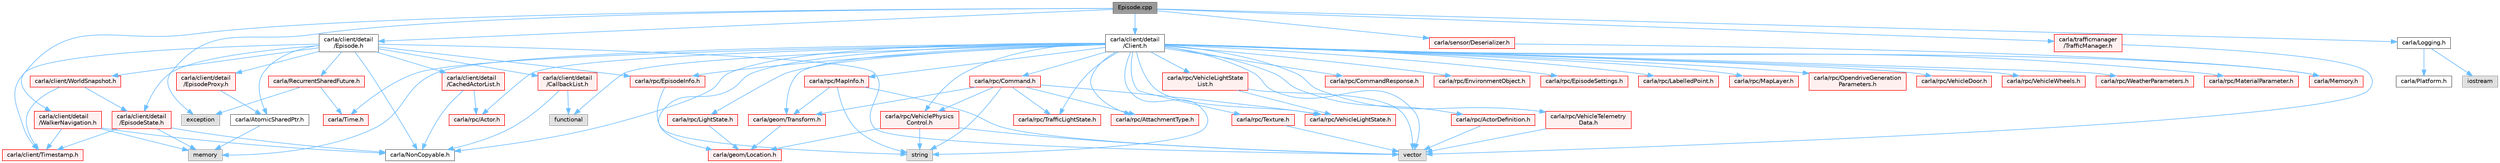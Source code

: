 digraph "Episode.cpp"
{
 // INTERACTIVE_SVG=YES
 // LATEX_PDF_SIZE
  bgcolor="transparent";
  edge [fontname=Helvetica,fontsize=10,labelfontname=Helvetica,labelfontsize=10];
  node [fontname=Helvetica,fontsize=10,shape=box,height=0.2,width=0.4];
  Node1 [id="Node000001",label="Episode.cpp",height=0.2,width=0.4,color="gray40", fillcolor="grey60", style="filled", fontcolor="black",tooltip=" "];
  Node1 -> Node2 [id="edge1_Node000001_Node000002",color="steelblue1",style="solid",tooltip=" "];
  Node2 [id="Node000002",label="carla/client/detail\l/Episode.h",height=0.2,width=0.4,color="grey40", fillcolor="white", style="filled",URL="$d9/d9e/Episode_8h.html",tooltip=" "];
  Node2 -> Node3 [id="edge2_Node000002_Node000003",color="steelblue1",style="solid",tooltip=" "];
  Node3 [id="Node000003",label="carla/AtomicSharedPtr.h",height=0.2,width=0.4,color="grey40", fillcolor="white", style="filled",URL="$df/de2/AtomicSharedPtr_8h.html",tooltip=" "];
  Node3 -> Node4 [id="edge3_Node000003_Node000004",color="steelblue1",style="solid",tooltip=" "];
  Node4 [id="Node000004",label="memory",height=0.2,width=0.4,color="grey60", fillcolor="#E0E0E0", style="filled",tooltip=" "];
  Node2 -> Node5 [id="edge4_Node000002_Node000005",color="steelblue1",style="solid",tooltip=" "];
  Node5 [id="Node000005",label="carla/NonCopyable.h",height=0.2,width=0.4,color="grey40", fillcolor="white", style="filled",URL="$d4/dd8/LibCarla_2source_2carla_2NonCopyable_8h.html",tooltip=" "];
  Node2 -> Node6 [id="edge5_Node000002_Node000006",color="steelblue1",style="solid",tooltip=" "];
  Node6 [id="Node000006",label="carla/RecurrentSharedFuture.h",height=0.2,width=0.4,color="red", fillcolor="#FFF0F0", style="filled",URL="$d7/de1/RecurrentSharedFuture_8h.html",tooltip=" "];
  Node6 -> Node8 [id="edge6_Node000006_Node000008",color="steelblue1",style="solid",tooltip=" "];
  Node8 [id="Node000008",label="carla/Time.h",height=0.2,width=0.4,color="red", fillcolor="#FFF0F0", style="filled",URL="$d2/d33/Time_8h.html",tooltip=" "];
  Node6 -> Node17 [id="edge7_Node000006_Node000017",color="steelblue1",style="solid",tooltip=" "];
  Node17 [id="Node000017",label="exception",height=0.2,width=0.4,color="grey60", fillcolor="#E0E0E0", style="filled",tooltip=" "];
  Node2 -> Node20 [id="edge8_Node000002_Node000020",color="steelblue1",style="solid",tooltip=" "];
  Node20 [id="Node000020",label="carla/client/Timestamp.h",height=0.2,width=0.4,color="red", fillcolor="#FFF0F0", style="filled",URL="$d7/d66/Timestamp_8h.html",tooltip=" "];
  Node2 -> Node22 [id="edge9_Node000002_Node000022",color="steelblue1",style="solid",tooltip=" "];
  Node22 [id="Node000022",label="carla/client/WorldSnapshot.h",height=0.2,width=0.4,color="red", fillcolor="#FFF0F0", style="filled",URL="$df/d11/WorldSnapshot_8h.html",tooltip=" "];
  Node22 -> Node20 [id="edge10_Node000022_Node000020",color="steelblue1",style="solid",tooltip=" "];
  Node22 -> Node61 [id="edge11_Node000022_Node000061",color="steelblue1",style="solid",tooltip=" "];
  Node61 [id="Node000061",label="carla/client/detail\l/EpisodeState.h",height=0.2,width=0.4,color="red", fillcolor="#FFF0F0", style="filled",URL="$d7/df2/EpisodeState_8h.html",tooltip=" "];
  Node61 -> Node5 [id="edge12_Node000061_Node000005",color="steelblue1",style="solid",tooltip=" "];
  Node61 -> Node20 [id="edge13_Node000061_Node000020",color="steelblue1",style="solid",tooltip=" "];
  Node61 -> Node4 [id="edge14_Node000061_Node000004",color="steelblue1",style="solid",tooltip=" "];
  Node2 -> Node87 [id="edge15_Node000002_Node000087",color="steelblue1",style="solid",tooltip=" "];
  Node87 [id="Node000087",label="carla/client/detail\l/CachedActorList.h",height=0.2,width=0.4,color="red", fillcolor="#FFF0F0", style="filled",URL="$d5/d81/CachedActorList_8h.html",tooltip=" "];
  Node87 -> Node5 [id="edge16_Node000087_Node000005",color="steelblue1",style="solid",tooltip=" "];
  Node87 -> Node88 [id="edge17_Node000087_Node000088",color="steelblue1",style="solid",tooltip=" "];
  Node88 [id="Node000088",label="carla/rpc/Actor.h",height=0.2,width=0.4,color="red", fillcolor="#FFF0F0", style="filled",URL="$d8/d73/rpc_2Actor_8h.html",tooltip=" "];
  Node2 -> Node105 [id="edge18_Node000002_Node000105",color="steelblue1",style="solid",tooltip=" "];
  Node105 [id="Node000105",label="carla/client/detail\l/CallbackList.h",height=0.2,width=0.4,color="red", fillcolor="#FFF0F0", style="filled",URL="$d1/d9a/CallbackList_8h.html",tooltip=" "];
  Node105 -> Node5 [id="edge19_Node000105_Node000005",color="steelblue1",style="solid",tooltip=" "];
  Node105 -> Node108 [id="edge20_Node000105_Node000108",color="steelblue1",style="solid",tooltip=" "];
  Node108 [id="Node000108",label="functional",height=0.2,width=0.4,color="grey60", fillcolor="#E0E0E0", style="filled",tooltip=" "];
  Node2 -> Node61 [id="edge21_Node000002_Node000061",color="steelblue1",style="solid",tooltip=" "];
  Node2 -> Node85 [id="edge22_Node000002_Node000085",color="steelblue1",style="solid",tooltip=" "];
  Node85 [id="Node000085",label="carla/client/detail\l/EpisodeProxy.h",height=0.2,width=0.4,color="red", fillcolor="#FFF0F0", style="filled",URL="$dc/dc2/EpisodeProxy_8h.html",tooltip=" "];
  Node85 -> Node3 [id="edge23_Node000085_Node000003",color="steelblue1",style="solid",tooltip=" "];
  Node2 -> Node109 [id="edge24_Node000002_Node000109",color="steelblue1",style="solid",tooltip=" "];
  Node109 [id="Node000109",label="carla/rpc/EpisodeInfo.h",height=0.2,width=0.4,color="red", fillcolor="#FFF0F0", style="filled",URL="$d2/d1c/EpisodeInfo_8h.html",tooltip=" "];
  Node109 -> Node97 [id="edge25_Node000109_Node000097",color="steelblue1",style="solid",tooltip=" "];
  Node97 [id="Node000097",label="string",height=0.2,width=0.4,color="grey60", fillcolor="#E0E0E0", style="filled",tooltip=" "];
  Node2 -> Node84 [id="edge26_Node000002_Node000084",color="steelblue1",style="solid",tooltip=" "];
  Node84 [id="Node000084",label="vector",height=0.2,width=0.4,color="grey60", fillcolor="#E0E0E0", style="filled",tooltip=" "];
  Node1 -> Node27 [id="edge27_Node000001_Node000027",color="steelblue1",style="solid",tooltip=" "];
  Node27 [id="Node000027",label="carla/Logging.h",height=0.2,width=0.4,color="grey40", fillcolor="white", style="filled",URL="$de/d87/Logging_8h.html",tooltip=" "];
  Node27 -> Node28 [id="edge28_Node000027_Node000028",color="steelblue1",style="solid",tooltip=" "];
  Node28 [id="Node000028",label="carla/Platform.h",height=0.2,width=0.4,color="grey40", fillcolor="white", style="filled",URL="$d9/dd0/Platform_8h.html",tooltip=" "];
  Node27 -> Node29 [id="edge29_Node000027_Node000029",color="steelblue1",style="solid",tooltip=" "];
  Node29 [id="Node000029",label="iostream",height=0.2,width=0.4,color="grey60", fillcolor="#E0E0E0", style="filled",tooltip=" "];
  Node1 -> Node110 [id="edge30_Node000001_Node000110",color="steelblue1",style="solid",tooltip=" "];
  Node110 [id="Node000110",label="carla/client/detail\l/Client.h",height=0.2,width=0.4,color="grey40", fillcolor="white", style="filled",URL="$df/d8b/client_2detail_2Client_8h.html",tooltip=" "];
  Node110 -> Node69 [id="edge31_Node000110_Node000069",color="steelblue1",style="solid",tooltip=" "];
  Node69 [id="Node000069",label="carla/Memory.h",height=0.2,width=0.4,color="red", fillcolor="#FFF0F0", style="filled",URL="$de/d5c/Memory_8h.html",tooltip=" "];
  Node110 -> Node5 [id="edge32_Node000110_Node000005",color="steelblue1",style="solid",tooltip=" "];
  Node110 -> Node8 [id="edge33_Node000110_Node000008",color="steelblue1",style="solid",tooltip=" "];
  Node110 -> Node24 [id="edge34_Node000110_Node000024",color="steelblue1",style="solid",tooltip=" "];
  Node24 [id="Node000024",label="carla/geom/Transform.h",height=0.2,width=0.4,color="red", fillcolor="#FFF0F0", style="filled",URL="$de/d17/geom_2Transform_8h.html",tooltip=" "];
  Node24 -> Node34 [id="edge35_Node000024_Node000034",color="steelblue1",style="solid",tooltip=" "];
  Node34 [id="Node000034",label="carla/geom/Location.h",height=0.2,width=0.4,color="red", fillcolor="#FFF0F0", style="filled",URL="$d9/d8b/geom_2Location_8h.html",tooltip=" "];
  Node110 -> Node34 [id="edge36_Node000110_Node000034",color="steelblue1",style="solid",tooltip=" "];
  Node110 -> Node88 [id="edge37_Node000110_Node000088",color="steelblue1",style="solid",tooltip=" "];
  Node110 -> Node111 [id="edge38_Node000110_Node000111",color="steelblue1",style="solid",tooltip=" "];
  Node111 [id="Node000111",label="carla/rpc/ActorDefinition.h",height=0.2,width=0.4,color="red", fillcolor="#FFF0F0", style="filled",URL="$d9/dd9/LibCarla_2source_2carla_2rpc_2ActorDefinition_8h.html",tooltip=" "];
  Node111 -> Node84 [id="edge39_Node000111_Node000084",color="steelblue1",style="solid",tooltip=" "];
  Node110 -> Node112 [id="edge40_Node000110_Node000112",color="steelblue1",style="solid",tooltip=" "];
  Node112 [id="Node000112",label="carla/rpc/AttachmentType.h",height=0.2,width=0.4,color="red", fillcolor="#FFF0F0", style="filled",URL="$d9/df7/AttachmentType_8h.html",tooltip=" "];
  Node110 -> Node113 [id="edge41_Node000110_Node000113",color="steelblue1",style="solid",tooltip=" "];
  Node113 [id="Node000113",label="carla/rpc/Command.h",height=0.2,width=0.4,color="red", fillcolor="#FFF0F0", style="filled",URL="$d1/d55/Command_8h.html",tooltip=" "];
  Node113 -> Node24 [id="edge42_Node000113_Node000024",color="steelblue1",style="solid",tooltip=" "];
  Node113 -> Node112 [id="edge43_Node000113_Node000112",color="steelblue1",style="solid",tooltip=" "];
  Node113 -> Node54 [id="edge44_Node000113_Node000054",color="steelblue1",style="solid",tooltip=" "];
  Node54 [id="Node000054",label="carla/rpc/TrafficLightState.h",height=0.2,width=0.4,color="red", fillcolor="#FFF0F0", style="filled",URL="$d1/d16/LibCarla_2source_2carla_2rpc_2TrafficLightState_8h.html",tooltip=" "];
  Node113 -> Node119 [id="edge45_Node000113_Node000119",color="steelblue1",style="solid",tooltip=" "];
  Node119 [id="Node000119",label="carla/rpc/VehiclePhysics\lControl.h",height=0.2,width=0.4,color="red", fillcolor="#FFF0F0", style="filled",URL="$d1/d8e/LibCarla_2source_2carla_2rpc_2VehiclePhysicsControl_8h.html",tooltip=" "];
  Node119 -> Node34 [id="edge46_Node000119_Node000034",color="steelblue1",style="solid",tooltip=" "];
  Node119 -> Node97 [id="edge47_Node000119_Node000097",color="steelblue1",style="solid",tooltip=" "];
  Node119 -> Node84 [id="edge48_Node000119_Node000084",color="steelblue1",style="solid",tooltip=" "];
  Node113 -> Node127 [id="edge49_Node000113_Node000127",color="steelblue1",style="solid",tooltip=" "];
  Node127 [id="Node000127",label="carla/rpc/VehicleLightState.h",height=0.2,width=0.4,color="red", fillcolor="#FFF0F0", style="filled",URL="$d8/d64/LibCarla_2source_2carla_2rpc_2VehicleLightState_8h.html",tooltip=" "];
  Node113 -> Node97 [id="edge50_Node000113_Node000097",color="steelblue1",style="solid",tooltip=" "];
  Node110 -> Node130 [id="edge51_Node000110_Node000130",color="steelblue1",style="solid",tooltip=" "];
  Node130 [id="Node000130",label="carla/rpc/CommandResponse.h",height=0.2,width=0.4,color="red", fillcolor="#FFF0F0", style="filled",URL="$d8/dc1/CommandResponse_8h.html",tooltip=" "];
  Node110 -> Node132 [id="edge52_Node000110_Node000132",color="steelblue1",style="solid",tooltip=" "];
  Node132 [id="Node000132",label="carla/rpc/EnvironmentObject.h",height=0.2,width=0.4,color="red", fillcolor="#FFF0F0", style="filled",URL="$de/d10/LibCarla_2source_2carla_2rpc_2EnvironmentObject_8h.html",tooltip=" "];
  Node110 -> Node109 [id="edge53_Node000110_Node000109",color="steelblue1",style="solid",tooltip=" "];
  Node110 -> Node134 [id="edge54_Node000110_Node000134",color="steelblue1",style="solid",tooltip=" "];
  Node134 [id="Node000134",label="carla/rpc/EpisodeSettings.h",height=0.2,width=0.4,color="red", fillcolor="#FFF0F0", style="filled",URL="$db/df7/LibCarla_2source_2carla_2rpc_2EpisodeSettings_8h.html",tooltip=" "];
  Node110 -> Node137 [id="edge55_Node000110_Node000137",color="steelblue1",style="solid",tooltip=" "];
  Node137 [id="Node000137",label="carla/rpc/LabelledPoint.h",height=0.2,width=0.4,color="red", fillcolor="#FFF0F0", style="filled",URL="$d2/dd4/LabelledPoint_8h.html",tooltip=" "];
  Node110 -> Node139 [id="edge56_Node000110_Node000139",color="steelblue1",style="solid",tooltip=" "];
  Node139 [id="Node000139",label="carla/rpc/LightState.h",height=0.2,width=0.4,color="red", fillcolor="#FFF0F0", style="filled",URL="$d4/daf/rpc_2LightState_8h.html",tooltip=" "];
  Node139 -> Node34 [id="edge57_Node000139_Node000034",color="steelblue1",style="solid",tooltip=" "];
  Node110 -> Node142 [id="edge58_Node000110_Node000142",color="steelblue1",style="solid",tooltip=" "];
  Node142 [id="Node000142",label="carla/rpc/MapInfo.h",height=0.2,width=0.4,color="red", fillcolor="#FFF0F0", style="filled",URL="$d8/d5a/MapInfo_8h.html",tooltip=" "];
  Node142 -> Node24 [id="edge59_Node000142_Node000024",color="steelblue1",style="solid",tooltip=" "];
  Node142 -> Node97 [id="edge60_Node000142_Node000097",color="steelblue1",style="solid",tooltip=" "];
  Node142 -> Node84 [id="edge61_Node000142_Node000084",color="steelblue1",style="solid",tooltip=" "];
  Node110 -> Node143 [id="edge62_Node000110_Node000143",color="steelblue1",style="solid",tooltip=" "];
  Node143 [id="Node000143",label="carla/rpc/MapLayer.h",height=0.2,width=0.4,color="red", fillcolor="#FFF0F0", style="filled",URL="$d0/dc2/MapLayer_8h.html",tooltip=" "];
  Node110 -> Node144 [id="edge63_Node000110_Node000144",color="steelblue1",style="solid",tooltip=" "];
  Node144 [id="Node000144",label="carla/rpc/OpendriveGeneration\lParameters.h",height=0.2,width=0.4,color="red", fillcolor="#FFF0F0", style="filled",URL="$d9/d3b/OpendriveGenerationParameters_8h.html",tooltip=" "];
  Node110 -> Node54 [id="edge64_Node000110_Node000054",color="steelblue1",style="solid",tooltip=" "];
  Node110 -> Node145 [id="edge65_Node000110_Node000145",color="steelblue1",style="solid",tooltip=" "];
  Node145 [id="Node000145",label="carla/rpc/VehicleDoor.h",height=0.2,width=0.4,color="red", fillcolor="#FFF0F0", style="filled",URL="$da/dc3/VehicleDoor_8h.html",tooltip=" "];
  Node110 -> Node146 [id="edge66_Node000110_Node000146",color="steelblue1",style="solid",tooltip=" "];
  Node146 [id="Node000146",label="carla/rpc/VehicleLightState\lList.h",height=0.2,width=0.4,color="red", fillcolor="#FFF0F0", style="filled",URL="$d8/d09/VehicleLightStateList_8h.html",tooltip=" "];
  Node146 -> Node127 [id="edge67_Node000146_Node000127",color="steelblue1",style="solid",tooltip=" "];
  Node146 -> Node84 [id="edge68_Node000146_Node000084",color="steelblue1",style="solid",tooltip=" "];
  Node110 -> Node127 [id="edge69_Node000110_Node000127",color="steelblue1",style="solid",tooltip=" "];
  Node110 -> Node119 [id="edge70_Node000110_Node000119",color="steelblue1",style="solid",tooltip=" "];
  Node110 -> Node147 [id="edge71_Node000110_Node000147",color="steelblue1",style="solid",tooltip=" "];
  Node147 [id="Node000147",label="carla/rpc/VehicleTelemetry\lData.h",height=0.2,width=0.4,color="red", fillcolor="#FFF0F0", style="filled",URL="$d3/d90/LibCarla_2source_2carla_2rpc_2VehicleTelemetryData_8h.html",tooltip=" "];
  Node147 -> Node84 [id="edge72_Node000147_Node000084",color="steelblue1",style="solid",tooltip=" "];
  Node110 -> Node149 [id="edge73_Node000110_Node000149",color="steelblue1",style="solid",tooltip=" "];
  Node149 [id="Node000149",label="carla/rpc/VehicleWheels.h",height=0.2,width=0.4,color="red", fillcolor="#FFF0F0", style="filled",URL="$d2/d02/VehicleWheels_8h.html",tooltip=" "];
  Node110 -> Node150 [id="edge74_Node000110_Node000150",color="steelblue1",style="solid",tooltip=" "];
  Node150 [id="Node000150",label="carla/rpc/WeatherParameters.h",height=0.2,width=0.4,color="red", fillcolor="#FFF0F0", style="filled",URL="$da/d0c/LibCarla_2source_2carla_2rpc_2WeatherParameters_8h.html",tooltip=" "];
  Node110 -> Node153 [id="edge75_Node000110_Node000153",color="steelblue1",style="solid",tooltip=" "];
  Node153 [id="Node000153",label="carla/rpc/Texture.h",height=0.2,width=0.4,color="red", fillcolor="#FFF0F0", style="filled",URL="$d9/dbf/Texture_8h.html",tooltip=" "];
  Node153 -> Node84 [id="edge76_Node000153_Node000084",color="steelblue1",style="solid",tooltip=" "];
  Node110 -> Node156 [id="edge77_Node000110_Node000156",color="steelblue1",style="solid",tooltip=" "];
  Node156 [id="Node000156",label="carla/rpc/MaterialParameter.h",height=0.2,width=0.4,color="red", fillcolor="#FFF0F0", style="filled",URL="$d7/d10/MaterialParameter_8h.html",tooltip=" "];
  Node110 -> Node108 [id="edge78_Node000110_Node000108",color="steelblue1",style="solid",tooltip=" "];
  Node110 -> Node4 [id="edge79_Node000110_Node000004",color="steelblue1",style="solid",tooltip=" "];
  Node110 -> Node97 [id="edge80_Node000110_Node000097",color="steelblue1",style="solid",tooltip=" "];
  Node110 -> Node84 [id="edge81_Node000110_Node000084",color="steelblue1",style="solid",tooltip=" "];
  Node1 -> Node157 [id="edge82_Node000001_Node000157",color="steelblue1",style="solid",tooltip=" "];
  Node157 [id="Node000157",label="carla/client/detail\l/WalkerNavigation.h",height=0.2,width=0.4,color="red", fillcolor="#FFF0F0", style="filled",URL="$d5/d09/WalkerNavigation_8h.html",tooltip=" "];
  Node157 -> Node5 [id="edge83_Node000157_Node000005",color="steelblue1",style="solid",tooltip=" "];
  Node157 -> Node20 [id="edge84_Node000157_Node000020",color="steelblue1",style="solid",tooltip=" "];
  Node157 -> Node4 [id="edge85_Node000157_Node000004",color="steelblue1",style="solid",tooltip=" "];
  Node1 -> Node216 [id="edge86_Node000001_Node000216",color="steelblue1",style="solid",tooltip=" "];
  Node216 [id="Node000216",label="carla/sensor/Deserializer.h",height=0.2,width=0.4,color="red", fillcolor="#FFF0F0", style="filled",URL="$d3/df2/Deserializer_8h.html",tooltip=" "];
  Node216 -> Node69 [id="edge87_Node000216_Node000069",color="steelblue1",style="solid",tooltip=" "];
  Node1 -> Node217 [id="edge88_Node000001_Node000217",color="steelblue1",style="solid",tooltip=" "];
  Node217 [id="Node000217",label="carla/trafficmanager\l/TrafficManager.h",height=0.2,width=0.4,color="red", fillcolor="#FFF0F0", style="filled",URL="$da/dfd/TrafficManager_8h.html",tooltip=" "];
  Node217 -> Node84 [id="edge89_Node000217_Node000084",color="steelblue1",style="solid",tooltip=" "];
  Node1 -> Node17 [id="edge90_Node000001_Node000017",color="steelblue1",style="solid",tooltip=" "];
}
